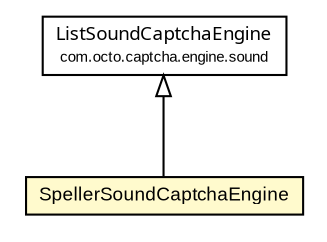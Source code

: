 #!/usr/local/bin/dot
#
# Class diagram 
# Generated by UmlGraph version 4.6 (http://www.spinellis.gr/sw/umlgraph)
#

digraph G {
	edge [fontname="arial",fontsize=10,labelfontname="arial",labelfontsize=10];
	node [fontname="arial",fontsize=10,shape=plaintext];
	// com.octo.captcha.engine.sound.speller.SpellerSoundCaptchaEngine
	c149 [label=<<table border="0" cellborder="1" cellspacing="0" cellpadding="2" port="p" bgcolor="lemonChiffon" href="./SpellerSoundCaptchaEngine.html">
		<tr><td><table border="0" cellspacing="0" cellpadding="1">
			<tr><td> SpellerSoundCaptchaEngine </td></tr>
		</table></td></tr>
		</table>>, fontname="arial", fontcolor="black", fontsize=9.0];
	//com.octo.captcha.engine.sound.speller.SpellerSoundCaptchaEngine extends com.octo.captcha.engine.sound.ListSoundCaptchaEngine
	c152:p -> c149:p [dir=back,arrowtail=empty];
	// com.octo.captcha.engine.sound.ListSoundCaptchaEngine
	c152 [label=<<table border="0" cellborder="1" cellspacing="0" cellpadding="2" port="p" href="http://java.sun.com/j2se/1.4.2/docs/api/com/octo/captcha/engine/sound/ListSoundCaptchaEngine.html">
		<tr><td><table border="0" cellspacing="0" cellpadding="1">
			<tr><td><font face="ariali"> ListSoundCaptchaEngine </font></td></tr>
			<tr><td><font point-size="7.0"> com.octo.captcha.engine.sound </font></td></tr>
		</table></td></tr>
		</table>>, fontname="arial", fontcolor="black", fontsize=9.0];
}

